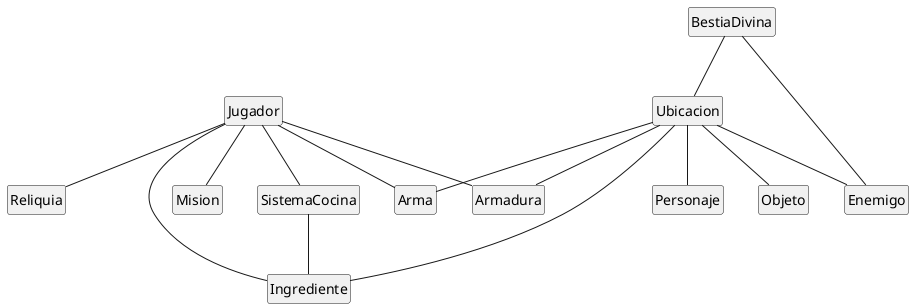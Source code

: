 @startuml

hide circle
hide empty members

Jugador -- Arma
Jugador -- Armadura
Jugador -- Ingrediente
Jugador -- Mision
Jugador -- Reliquia

Ubicacion -- Arma
Ubicacion -- Armadura
Ubicacion -- Ingrediente

Ubicacion -- Personaje
Ubicacion -- Enemigo
Ubicacion -- Objeto

BestiaDivina -- Enemigo
BestiaDivina -- Ubicacion

Jugador --  SistemaCocina
SistemaCocina -- Ingrediente

@enduml
